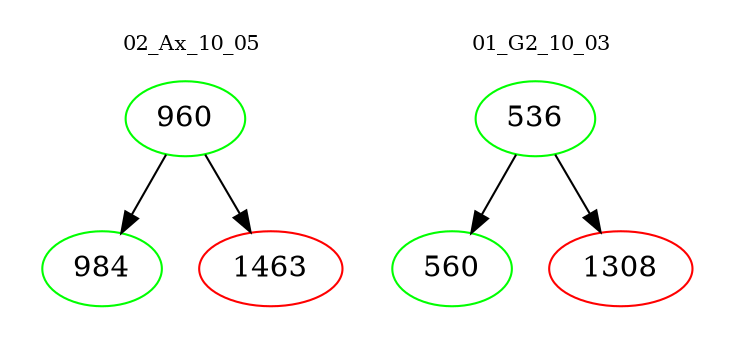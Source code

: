 digraph{
subgraph cluster_0 {
color = white
label = "02_Ax_10_05";
fontsize=10;
T0_960 [label="960", color="green"]
T0_960 -> T0_984 [color="black"]
T0_984 [label="984", color="green"]
T0_960 -> T0_1463 [color="black"]
T0_1463 [label="1463", color="red"]
}
subgraph cluster_1 {
color = white
label = "01_G2_10_03";
fontsize=10;
T1_536 [label="536", color="green"]
T1_536 -> T1_560 [color="black"]
T1_560 [label="560", color="green"]
T1_536 -> T1_1308 [color="black"]
T1_1308 [label="1308", color="red"]
}
}
